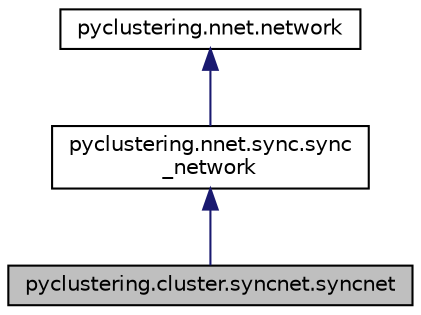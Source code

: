 digraph "pyclustering.cluster.syncnet.syncnet"
{
 // INTERACTIVE_SVG=YES
 // LATEX_PDF_SIZE
  edge [fontname="Helvetica",fontsize="10",labelfontname="Helvetica",labelfontsize="10"];
  node [fontname="Helvetica",fontsize="10",shape=record];
  Node1 [label="pyclustering.cluster.syncnet.syncnet",height=0.2,width=0.4,color="black", fillcolor="grey75", style="filled", fontcolor="black",tooltip="Class represents clustering algorithm SyncNet."];
  Node2 -> Node1 [dir="back",color="midnightblue",fontsize="10",style="solid",fontname="Helvetica"];
  Node2 [label="pyclustering.nnet.sync.sync\l_network",height=0.2,width=0.4,color="black", fillcolor="white", style="filled",URL="$db/de3/classpyclustering_1_1nnet_1_1sync_1_1sync__network.html",tooltip="Model of oscillatory network that is based on the Kuramoto model of synchronization."];
  Node3 -> Node2 [dir="back",color="midnightblue",fontsize="10",style="solid",fontname="Helvetica"];
  Node3 [label="pyclustering.nnet.network",height=0.2,width=0.4,color="black", fillcolor="white", style="filled",URL="$d5/d9f/classpyclustering_1_1nnet_1_1network.html",tooltip="Common network description that consists of information about oscillators and connection between them..."];
}
